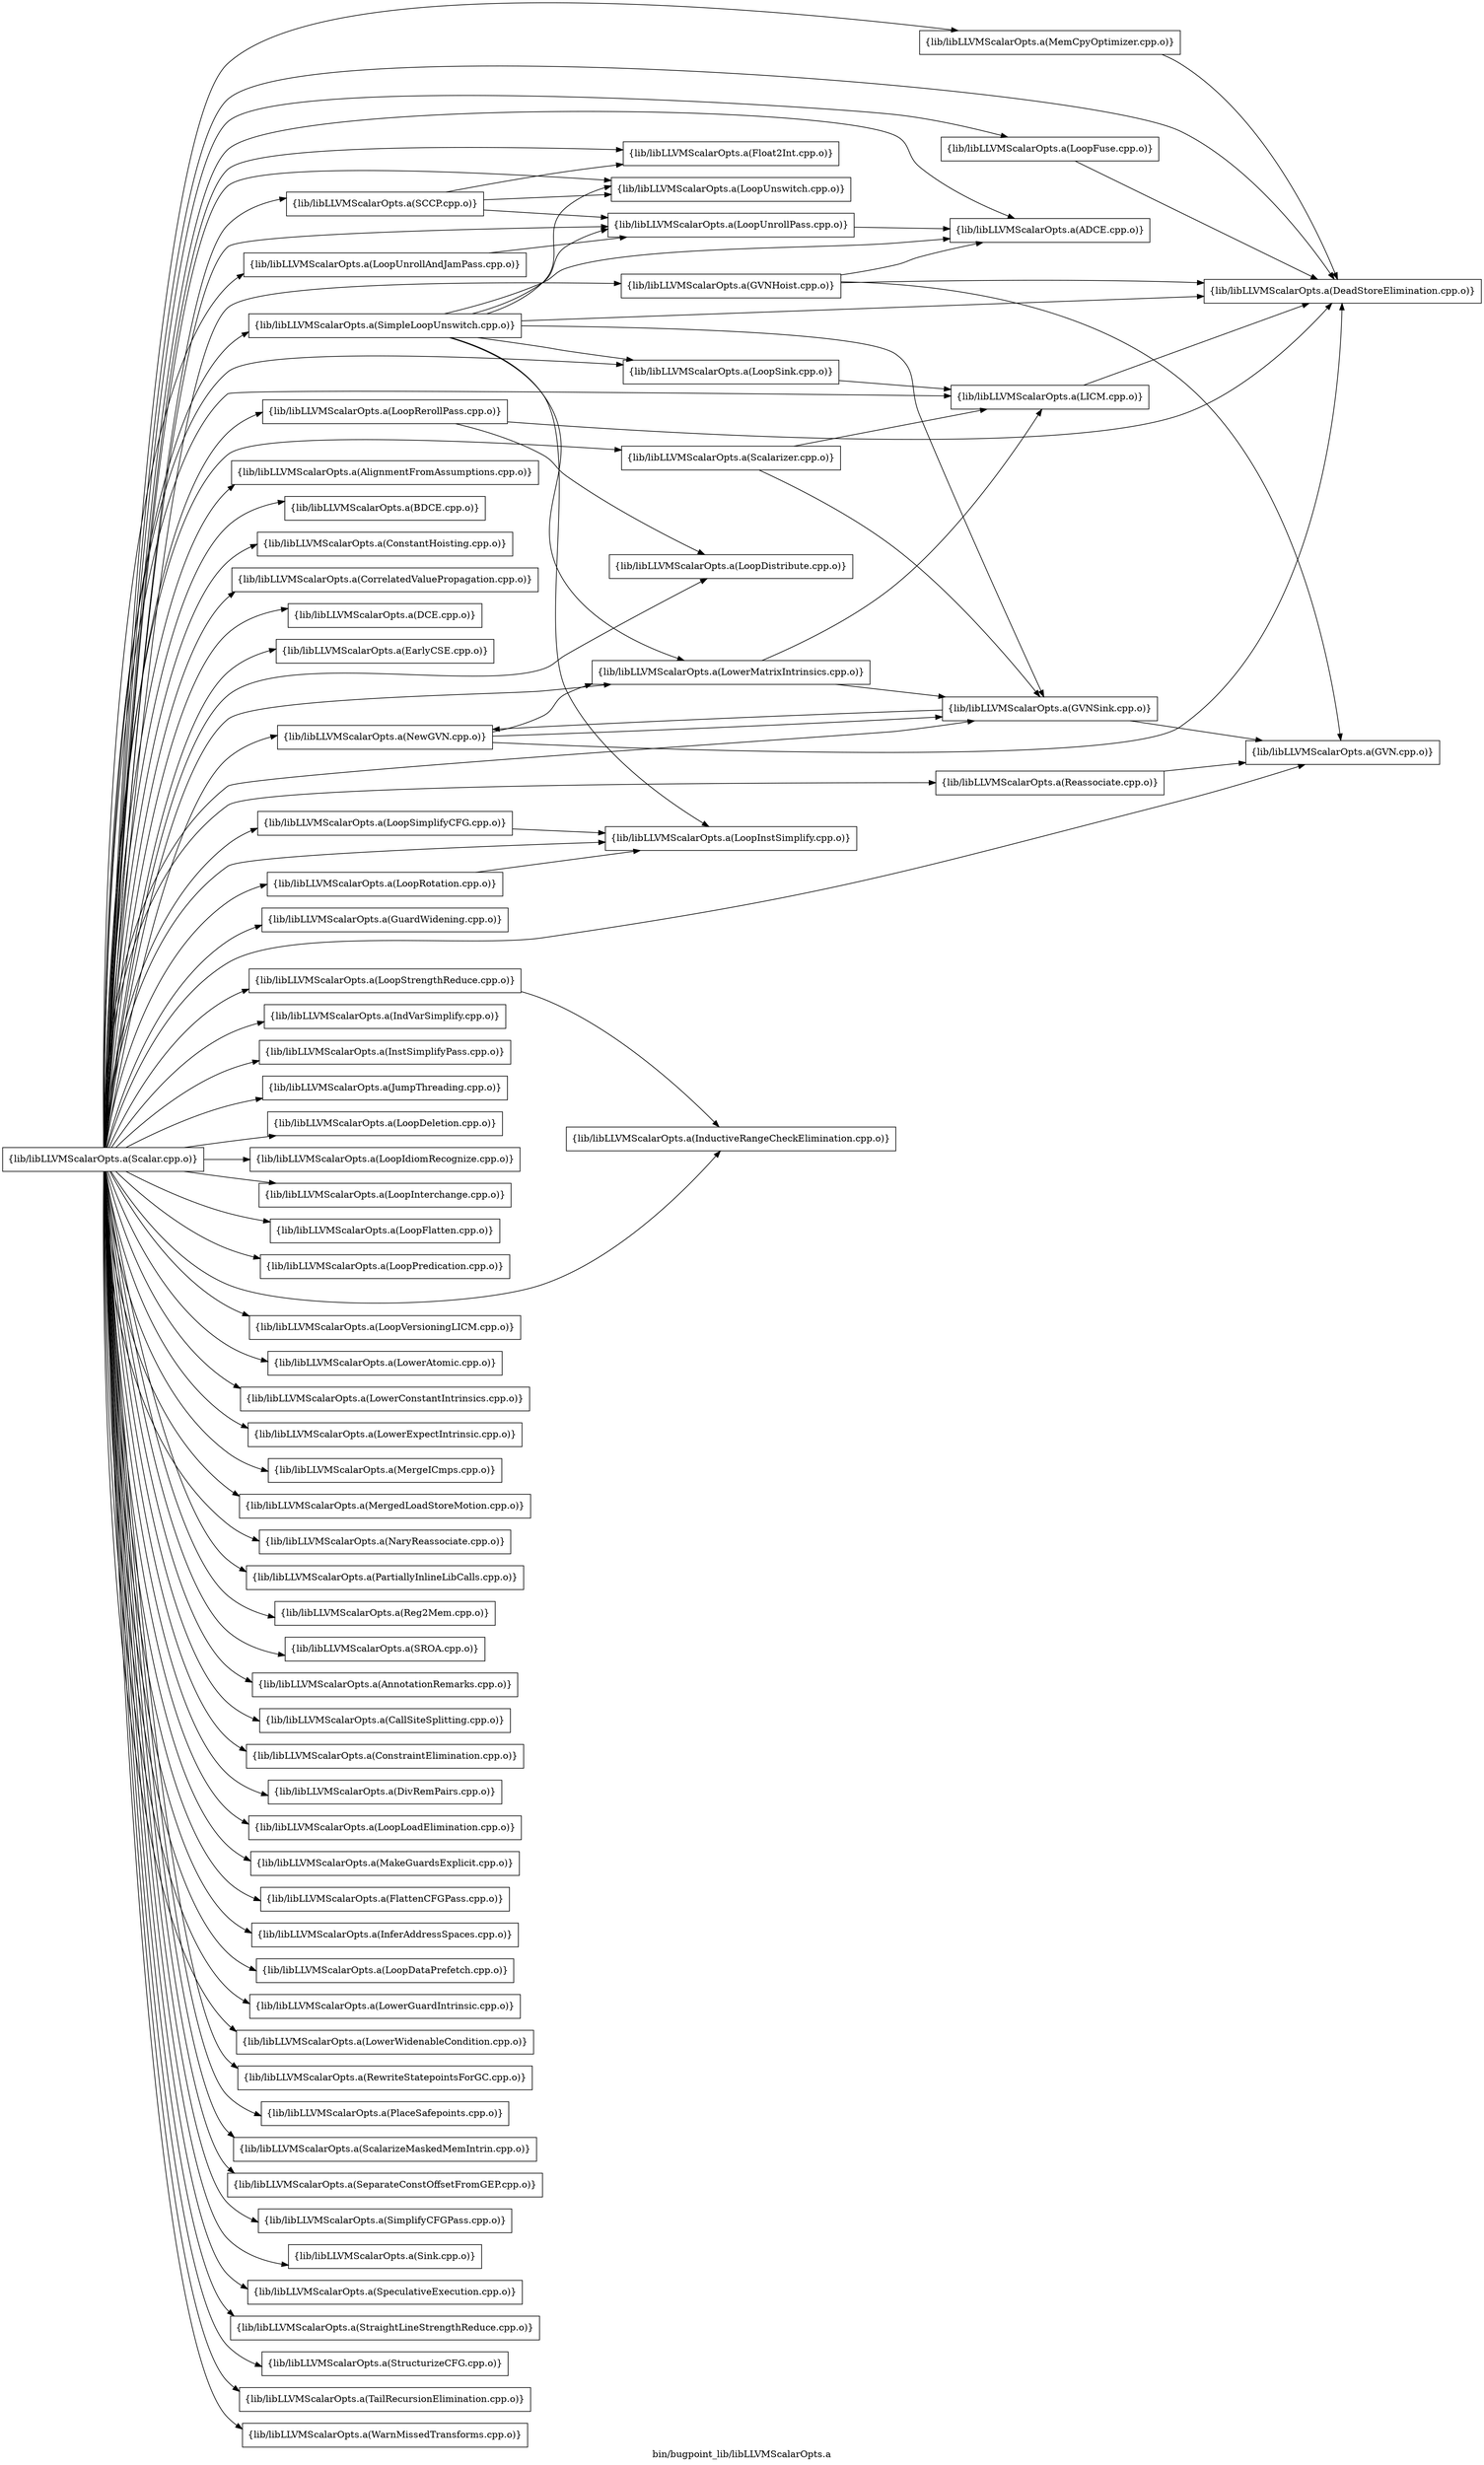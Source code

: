 digraph "bin/bugpoint_lib/libLLVMScalarOpts.a" {
	label="bin/bugpoint_lib/libLLVMScalarOpts.a";
	rankdir=LR;

	Node0x5591e197e878 [shape=record,shape=box,group=0,label="{lib/libLLVMScalarOpts.a(ADCE.cpp.o)}"];
	Node0x5591e197f598 [shape=record,shape=box,group=0,label="{lib/libLLVMScalarOpts.a(AlignmentFromAssumptions.cpp.o)}"];
	Node0x5591e1975ea8 [shape=record,shape=box,group=0,label="{lib/libLLVMScalarOpts.a(BDCE.cpp.o)}"];
	Node0x5591e1977668 [shape=record,shape=box,group=0,label="{lib/libLLVMScalarOpts.a(ConstantHoisting.cpp.o)}"];
	Node0x5591e19788d8 [shape=record,shape=box,group=0,label="{lib/libLLVMScalarOpts.a(CorrelatedValuePropagation.cpp.o)}"];
	Node0x5591e1978388 [shape=record,shape=box,group=0,label="{lib/libLLVMScalarOpts.a(DCE.cpp.o)}"];
	Node0x5591e1979008 [shape=record,shape=box,group=0,label="{lib/libLLVMScalarOpts.a(DeadStoreElimination.cpp.o)}"];
	Node0x5591e19828d8 [shape=record,shape=box,group=0,label="{lib/libLLVMScalarOpts.a(EarlyCSE.cpp.o)}"];
	Node0x5591e19826a8 [shape=record,shape=box,group=0,label="{lib/libLLVMScalarOpts.a(Float2Int.cpp.o)}"];
	Node0x5591e19818e8 [shape=record,shape=box,group=0,label="{lib/libLLVMScalarOpts.a(GuardWidening.cpp.o)}"];
	Node0x5591e1980b28 [shape=record,shape=box,group=0,label="{lib/libLLVMScalarOpts.a(GVN.cpp.o)}"];
	Node0x5591e1980858 [shape=record,shape=box,group=0,label="{lib/libLLVMScalarOpts.a(GVNHoist.cpp.o)}"];
	Node0x5591e1980858 -> Node0x5591e197e878;
	Node0x5591e1980858 -> Node0x5591e1979008;
	Node0x5591e1980858 -> Node0x5591e1980b28;
	Node0x5591e1989598 [shape=record,shape=box,group=0,label="{lib/libLLVMScalarOpts.a(InductiveRangeCheckElimination.cpp.o)}"];
	Node0x5591e19892c8 [shape=record,shape=box,group=0,label="{lib/libLLVMScalarOpts.a(IndVarSimplify.cpp.o)}"];
	Node0x5591e1988b48 [shape=record,shape=box,group=0,label="{lib/libLLVMScalarOpts.a(InstSimplifyPass.cpp.o)}"];
	Node0x5591e198b898 [shape=record,shape=box,group=0,label="{lib/libLLVMScalarOpts.a(JumpThreading.cpp.o)}"];
	Node0x5591e1988378 [shape=record,shape=box,group=0,label="{lib/libLLVMScalarOpts.a(LICM.cpp.o)}"];
	Node0x5591e1988378 -> Node0x5591e1979008;
	Node0x5591e1987658 [shape=record,shape=box,group=0,label="{lib/libLLVMScalarOpts.a(LoopSink.cpp.o)}"];
	Node0x5591e1987658 -> Node0x5591e1988378;
	Node0x5591e1989278 [shape=record,shape=box,group=0,label="{lib/libLLVMScalarOpts.a(LoopDeletion.cpp.o)}"];
	Node0x5591e1988be8 [shape=record,shape=box,group=0,label="{lib/libLLVMScalarOpts.a(LoopIdiomRecognize.cpp.o)}"];
	Node0x5591e1984c28 [shape=record,shape=box,group=0,label="{lib/libLLVMScalarOpts.a(LoopInterchange.cpp.o)}"];
	Node0x5591e1986b18 [shape=record,shape=box,group=0,label="{lib/libLLVMScalarOpts.a(LoopFlatten.cpp.o)}"];
	Node0x5591e199b748 [shape=record,shape=box,group=0,label="{lib/libLLVMScalarOpts.a(LoopPredication.cpp.o)}"];
	Node0x5591e199b8d8 [shape=record,shape=box,group=0,label="{lib/libLLVMScalarOpts.a(LoopRerollPass.cpp.o)}"];
	Node0x5591e199b8d8 -> Node0x5591e1979008;
	Node0x5591e199b8d8 -> Node0x5591e1989868;
	Node0x5591e199d9f8 [shape=record,shape=box,group=0,label="{lib/libLLVMScalarOpts.a(LoopRotation.cpp.o)}"];
	Node0x5591e199d9f8 -> Node0x5591e19858a8;
	Node0x5591e199c918 [shape=record,shape=box,group=0,label="{lib/libLLVMScalarOpts.a(LoopSimplifyCFG.cpp.o)}"];
	Node0x5591e199c918 -> Node0x5591e19858a8;
	Node0x5591e199cbe8 [shape=record,shape=box,group=0,label="{lib/libLLVMScalarOpts.a(LoopStrengthReduce.cpp.o)}"];
	Node0x5591e199cbe8 -> Node0x5591e1989598;
	Node0x5591e198a628 [shape=record,shape=box,group=0,label="{lib/libLLVMScalarOpts.a(LoopUnrollPass.cpp.o)}"];
	Node0x5591e198a628 -> Node0x5591e197e878;
	Node0x5591e198bde8 [shape=record,shape=box,group=0,label="{lib/libLLVMScalarOpts.a(LoopUnrollAndJamPass.cpp.o)}"];
	Node0x5591e198bde8 -> Node0x5591e198a628;
	Node0x5591e198bb18 [shape=record,shape=box,group=0,label="{lib/libLLVMScalarOpts.a(LoopUnswitch.cpp.o)}"];
	Node0x5591e198af38 [shape=record,shape=box,group=0,label="{lib/libLLVMScalarOpts.a(LoopVersioningLICM.cpp.o)}"];
	Node0x5591e198d558 [shape=record,shape=box,group=0,label="{lib/libLLVMScalarOpts.a(LowerAtomic.cpp.o)}"];
	Node0x5591e197ab38 [shape=record,shape=box,group=0,label="{lib/libLLVMScalarOpts.a(LowerConstantIntrinsics.cpp.o)}"];
	Node0x5591e197cb18 [shape=record,shape=box,group=0,label="{lib/libLLVMScalarOpts.a(LowerExpectIntrinsic.cpp.o)}"];
	Node0x5591e197c708 [shape=record,shape=box,group=0,label="{lib/libLLVMScalarOpts.a(MemCpyOptimizer.cpp.o)}"];
	Node0x5591e197c708 -> Node0x5591e1979008;
	Node0x5591e1983508 [shape=record,shape=box,group=0,label="{lib/libLLVMScalarOpts.a(MergeICmps.cpp.o)}"];
	Node0x5591e1982888 [shape=record,shape=box,group=0,label="{lib/libLLVMScalarOpts.a(MergedLoadStoreMotion.cpp.o)}"];
	Node0x5591e1982568 [shape=record,shape=box,group=0,label="{lib/libLLVMScalarOpts.a(NaryReassociate.cpp.o)}"];
	Node0x5591e1984138 [shape=record,shape=box,group=0,label="{lib/libLLVMScalarOpts.a(NewGVN.cpp.o)}"];
	Node0x5591e1984138 -> Node0x5591e1979008;
	Node0x5591e1984138 -> Node0x5591e197fc78;
	Node0x5591e1984138 -> Node0x5591e197ced8;
	Node0x5591e1983cd8 [shape=record,shape=box,group=0,label="{lib/libLLVMScalarOpts.a(PartiallyInlineLibCalls.cpp.o)}"];
	Node0x5591e1983aa8 [shape=record,shape=box,group=0,label="{lib/libLLVMScalarOpts.a(Reassociate.cpp.o)}"];
	Node0x5591e1983aa8 -> Node0x5591e1980b28;
	Node0x5591e19804e8 [shape=record,shape=box,group=0,label="{lib/libLLVMScalarOpts.a(Reg2Mem.cpp.o)}"];
	Node0x5591e1987e28 [shape=record,shape=box,group=0,label="{lib/libLLVMScalarOpts.a(SCCP.cpp.o)}"];
	Node0x5591e1987e28 -> Node0x5591e19826a8;
	Node0x5591e1987e28 -> Node0x5591e198a628;
	Node0x5591e1987e28 -> Node0x5591e198bb18;
	Node0x5591e1988558 [shape=record,shape=box,group=0,label="{lib/libLLVMScalarOpts.a(SROA.cpp.o)}"];
	Node0x5591e1981898 [shape=record,shape=box,group=0,label="{lib/libLLVMScalarOpts.a(Scalar.cpp.o)}"];
	Node0x5591e1981898 -> Node0x5591e197e878;
	Node0x5591e1981898 -> Node0x5591e197f598;
	Node0x5591e1981898 -> Node0x5591e197f3b8;
	Node0x5591e1981898 -> Node0x5591e1975ea8;
	Node0x5591e1981898 -> Node0x5591e1976b28;
	Node0x5591e1981898 -> Node0x5591e1977668;
	Node0x5591e1981898 -> Node0x5591e1976e98;
	Node0x5591e1981898 -> Node0x5591e19788d8;
	Node0x5591e1981898 -> Node0x5591e1978388;
	Node0x5591e1981898 -> Node0x5591e1979008;
	Node0x5591e1981898 -> Node0x5591e1982d38;
	Node0x5591e1981898 -> Node0x5591e19828d8;
	Node0x5591e1981898 -> Node0x5591e19826a8;
	Node0x5591e1981898 -> Node0x5591e19818e8;
	Node0x5591e1981898 -> Node0x5591e1980b28;
	Node0x5591e1981898 -> Node0x5591e1980858;
	Node0x5591e1981898 -> Node0x5591e197fc78;
	Node0x5591e1981898 -> Node0x5591e1989598;
	Node0x5591e1981898 -> Node0x5591e19892c8;
	Node0x5591e1981898 -> Node0x5591e1988b48;
	Node0x5591e1981898 -> Node0x5591e198b898;
	Node0x5591e1981898 -> Node0x5591e1988378;
	Node0x5591e1981898 -> Node0x5591e1987658;
	Node0x5591e1981898 -> Node0x5591e1989278;
	Node0x5591e1981898 -> Node0x5591e1989868;
	Node0x5591e1981898 -> Node0x5591e1988be8;
	Node0x5591e1981898 -> Node0x5591e19858a8;
	Node0x5591e1981898 -> Node0x5591e1984c28;
	Node0x5591e1981898 -> Node0x5591e1986b18;
	Node0x5591e1981898 -> Node0x5591e1985f38;
	Node0x5591e1981898 -> Node0x5591e199b748;
	Node0x5591e1981898 -> Node0x5591e199b8d8;
	Node0x5591e1981898 -> Node0x5591e199d9f8;
	Node0x5591e1981898 -> Node0x5591e199c918;
	Node0x5591e1981898 -> Node0x5591e199cbe8;
	Node0x5591e1981898 -> Node0x5591e198a628;
	Node0x5591e1981898 -> Node0x5591e198bde8;
	Node0x5591e1981898 -> Node0x5591e198bb18;
	Node0x5591e1981898 -> Node0x5591e198af38;
	Node0x5591e1981898 -> Node0x5591e198d558;
	Node0x5591e1981898 -> Node0x5591e197ab38;
	Node0x5591e1981898 -> Node0x5591e197cb18;
	Node0x5591e1981898 -> Node0x5591e197ced8;
	Node0x5591e1981898 -> Node0x5591e197c708;
	Node0x5591e1981898 -> Node0x5591e1983508;
	Node0x5591e1981898 -> Node0x5591e1982888;
	Node0x5591e1981898 -> Node0x5591e1982568;
	Node0x5591e1981898 -> Node0x5591e1984138;
	Node0x5591e1981898 -> Node0x5591e1983cd8;
	Node0x5591e1981898 -> Node0x5591e1983aa8;
	Node0x5591e1981898 -> Node0x5591e19804e8;
	Node0x5591e1981898 -> Node0x5591e1987e28;
	Node0x5591e1981898 -> Node0x5591e1988558;
	Node0x5591e1981898 -> Node0x5591e19820b8;
	Node0x5591e1981898 -> Node0x5591e1981b68;
	Node0x5591e1981898 -> Node0x5591e1980718;
	Node0x5591e1981898 -> Node0x5591e197ff98;
	Node0x5591e1981898 -> Node0x5591e197ffe8;
	Node0x5591e1981898 -> Node0x5591e19849f8;
	Node0x5591e1981898 -> Node0x5591e19837d8;
	Node0x5591e1981898 -> Node0x5591e1994088;
	Node0x5591e1981898 -> Node0x5591e1995988;
	Node0x5591e1981898 -> Node0x5591e1995258;
	Node0x5591e1981898 -> Node0x5591e197e9b8;
	Node0x5591e1981898 -> Node0x5591e197f098;
	Node0x5591e1981898 -> Node0x5591e197f868;
	Node0x5591e1981898 -> Node0x5591e197d6a8;
	Node0x5591e1981898 -> Node0x5591e197de28;
	Node0x5591e1981898 -> Node0x5591e197e5f8;
	Node0x5591e1981898 -> Node0x5591e197c398;
	Node0x5591e1981898 -> Node0x5591e198bac8;
	Node0x5591e1981898 -> Node0x5591e198b348;
	Node0x5591e1981898 -> Node0x5591e198abc8;
	Node0x5591e1995258 [shape=record,shape=box,group=0,label="{lib/libLLVMScalarOpts.a(Scalarizer.cpp.o)}"];
	Node0x5591e1995258 -> Node0x5591e197fc78;
	Node0x5591e1995258 -> Node0x5591e1988378;
	Node0x5591e197e9b8 [shape=record,shape=box,group=0,label="{lib/libLLVMScalarOpts.a(ScalarizeMaskedMemIntrin.cpp.o)}"];
	Node0x5591e197f098 [shape=record,shape=box,group=0,label="{lib/libLLVMScalarOpts.a(SeparateConstOffsetFromGEP.cpp.o)}"];
	Node0x5591e197d6a8 [shape=record,shape=box,group=0,label="{lib/libLLVMScalarOpts.a(SimplifyCFGPass.cpp.o)}"];
	Node0x5591e197de28 [shape=record,shape=box,group=0,label="{lib/libLLVMScalarOpts.a(Sink.cpp.o)}"];
	Node0x5591e197e5f8 [shape=record,shape=box,group=0,label="{lib/libLLVMScalarOpts.a(SpeculativeExecution.cpp.o)}"];
	Node0x5591e197c398 [shape=record,shape=box,group=0,label="{lib/libLLVMScalarOpts.a(StraightLineStrengthReduce.cpp.o)}"];
	Node0x5591e198bac8 [shape=record,shape=box,group=0,label="{lib/libLLVMScalarOpts.a(StructurizeCFG.cpp.o)}"];
	Node0x5591e198b348 [shape=record,shape=box,group=0,label="{lib/libLLVMScalarOpts.a(TailRecursionElimination.cpp.o)}"];
	Node0x5591e198abc8 [shape=record,shape=box,group=0,label="{lib/libLLVMScalarOpts.a(WarnMissedTransforms.cpp.o)}"];
	Node0x5591e197f3b8 [shape=record,shape=box,group=0,label="{lib/libLLVMScalarOpts.a(AnnotationRemarks.cpp.o)}"];
	Node0x5591e1976b28 [shape=record,shape=box,group=0,label="{lib/libLLVMScalarOpts.a(CallSiteSplitting.cpp.o)}"];
	Node0x5591e1976e98 [shape=record,shape=box,group=0,label="{lib/libLLVMScalarOpts.a(ConstraintElimination.cpp.o)}"];
	Node0x5591e1982d38 [shape=record,shape=box,group=0,label="{lib/libLLVMScalarOpts.a(DivRemPairs.cpp.o)}"];
	Node0x5591e197fc78 [shape=record,shape=box,group=0,label="{lib/libLLVMScalarOpts.a(GVNSink.cpp.o)}"];
	Node0x5591e197fc78 -> Node0x5591e1980b28;
	Node0x5591e197fc78 -> Node0x5591e1984138;
	Node0x5591e1989868 [shape=record,shape=box,group=0,label="{lib/libLLVMScalarOpts.a(LoopDistribute.cpp.o)}"];
	Node0x5591e19858a8 [shape=record,shape=box,group=0,label="{lib/libLLVMScalarOpts.a(LoopInstSimplify.cpp.o)}"];
	Node0x5591e1985f38 [shape=record,shape=box,group=0,label="{lib/libLLVMScalarOpts.a(LoopLoadElimination.cpp.o)}"];
	Node0x5591e197ced8 [shape=record,shape=box,group=0,label="{lib/libLLVMScalarOpts.a(LowerMatrixIntrinsics.cpp.o)}"];
	Node0x5591e197ced8 -> Node0x5591e197fc78;
	Node0x5591e197ced8 -> Node0x5591e1988378;
	Node0x5591e197f868 [shape=record,shape=box,group=0,label="{lib/libLLVMScalarOpts.a(SimpleLoopUnswitch.cpp.o)}"];
	Node0x5591e197f868 -> Node0x5591e197e878;
	Node0x5591e197f868 -> Node0x5591e1979008;
	Node0x5591e197f868 -> Node0x5591e197fc78;
	Node0x5591e197f868 -> Node0x5591e1987658;
	Node0x5591e197f868 -> Node0x5591e19858a8;
	Node0x5591e197f868 -> Node0x5591e198a628;
	Node0x5591e197f868 -> Node0x5591e198bb18;
	Node0x5591e197f868 -> Node0x5591e197ced8;
	Node0x5591e19820b8 [shape=record,shape=box,group=0,label="{lib/libLLVMScalarOpts.a(MakeGuardsExplicit.cpp.o)}"];
	Node0x5591e1981b68 [shape=record,shape=box,group=0,label="{lib/libLLVMScalarOpts.a(FlattenCFGPass.cpp.o)}"];
	Node0x5591e1980718 [shape=record,shape=box,group=0,label="{lib/libLLVMScalarOpts.a(InferAddressSpaces.cpp.o)}"];
	Node0x5591e197ff98 [shape=record,shape=box,group=0,label="{lib/libLLVMScalarOpts.a(LoopFuse.cpp.o)}"];
	Node0x5591e197ff98 -> Node0x5591e1979008;
	Node0x5591e197ffe8 [shape=record,shape=box,group=0,label="{lib/libLLVMScalarOpts.a(LoopDataPrefetch.cpp.o)}"];
	Node0x5591e19849f8 [shape=record,shape=box,group=0,label="{lib/libLLVMScalarOpts.a(LowerGuardIntrinsic.cpp.o)}"];
	Node0x5591e19837d8 [shape=record,shape=box,group=0,label="{lib/libLLVMScalarOpts.a(LowerWidenableCondition.cpp.o)}"];
	Node0x5591e1994088 [shape=record,shape=box,group=0,label="{lib/libLLVMScalarOpts.a(RewriteStatepointsForGC.cpp.o)}"];
	Node0x5591e1995988 [shape=record,shape=box,group=0,label="{lib/libLLVMScalarOpts.a(PlaceSafepoints.cpp.o)}"];
}
